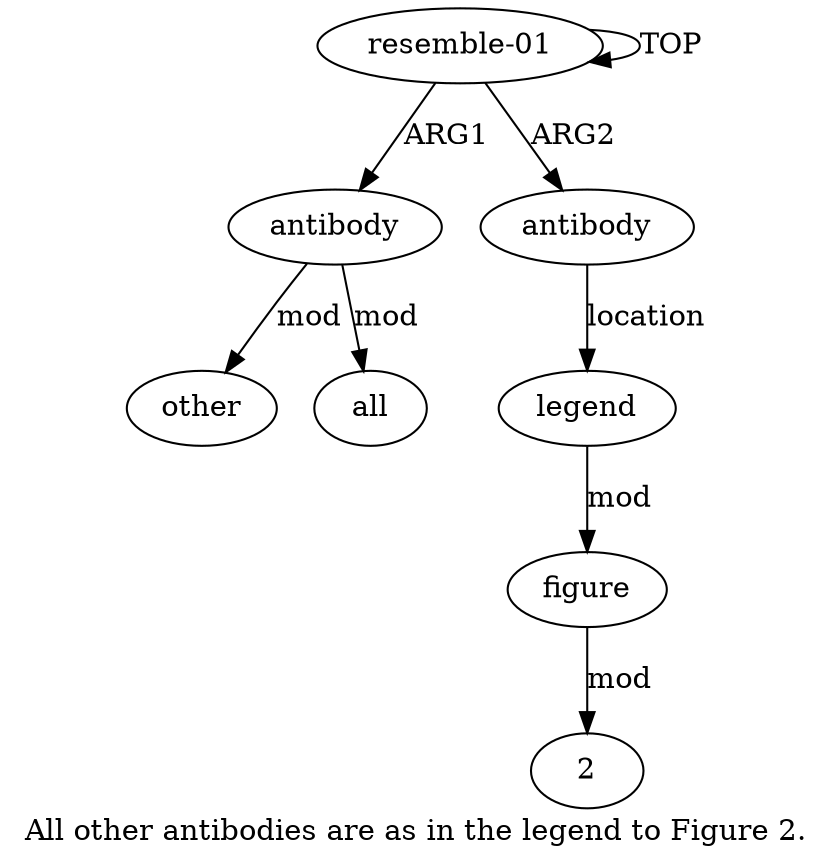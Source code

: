 digraph  {
	graph [label="All other antibodies are as in the legend to Figure 2."];
	node [label="\N"];
	"a6 2"	 [color=black,
		gold_ind=-1,
		gold_label=2,
		label=2,
		test_ind=-1,
		test_label=2];
	a1	 [color=black,
		gold_ind=1,
		gold_label=antibody,
		label=antibody,
		test_ind=1,
		test_label=antibody];
	a3	 [color=black,
		gold_ind=3,
		gold_label=other,
		label=other,
		test_ind=3,
		test_label=other];
	a1 -> a3 [key=0,
	color=black,
	gold_label=mod,
	label=mod,
	test_label=mod];
a2 [color=black,
	gold_ind=2,
	gold_label=all,
	label=all,
	test_ind=2,
	test_label=all];
a1 -> a2 [key=0,
color=black,
gold_label=mod,
label=mod,
test_label=mod];
a0 [color=black,
gold_ind=0,
gold_label="resemble-01",
label="resemble-01",
test_ind=0,
test_label="resemble-01"];
a0 -> a1 [key=0,
color=black,
gold_label=ARG1,
label=ARG1,
test_label=ARG1];
a0 -> a0 [key=0,
color=black,
gold_label=TOP,
label=TOP,
test_label=TOP];
a4 [color=black,
gold_ind=4,
gold_label=antibody,
label=antibody,
test_ind=4,
test_label=antibody];
a0 -> a4 [key=0,
color=black,
gold_label=ARG2,
label=ARG2,
test_label=ARG2];
a5 [color=black,
gold_ind=5,
gold_label=legend,
label=legend,
test_ind=5,
test_label=legend];
a6 [color=black,
gold_ind=6,
gold_label=figure,
label=figure,
test_ind=6,
test_label=figure];
a5 -> a6 [key=0,
color=black,
gold_label=mod,
label=mod,
test_label=mod];
a4 -> a5 [key=0,
color=black,
gold_label=location,
label=location,
test_label=location];
a6 -> "a6 2" [key=0,
color=black,
gold_label=mod,
label=mod,
test_label=mod];
}

